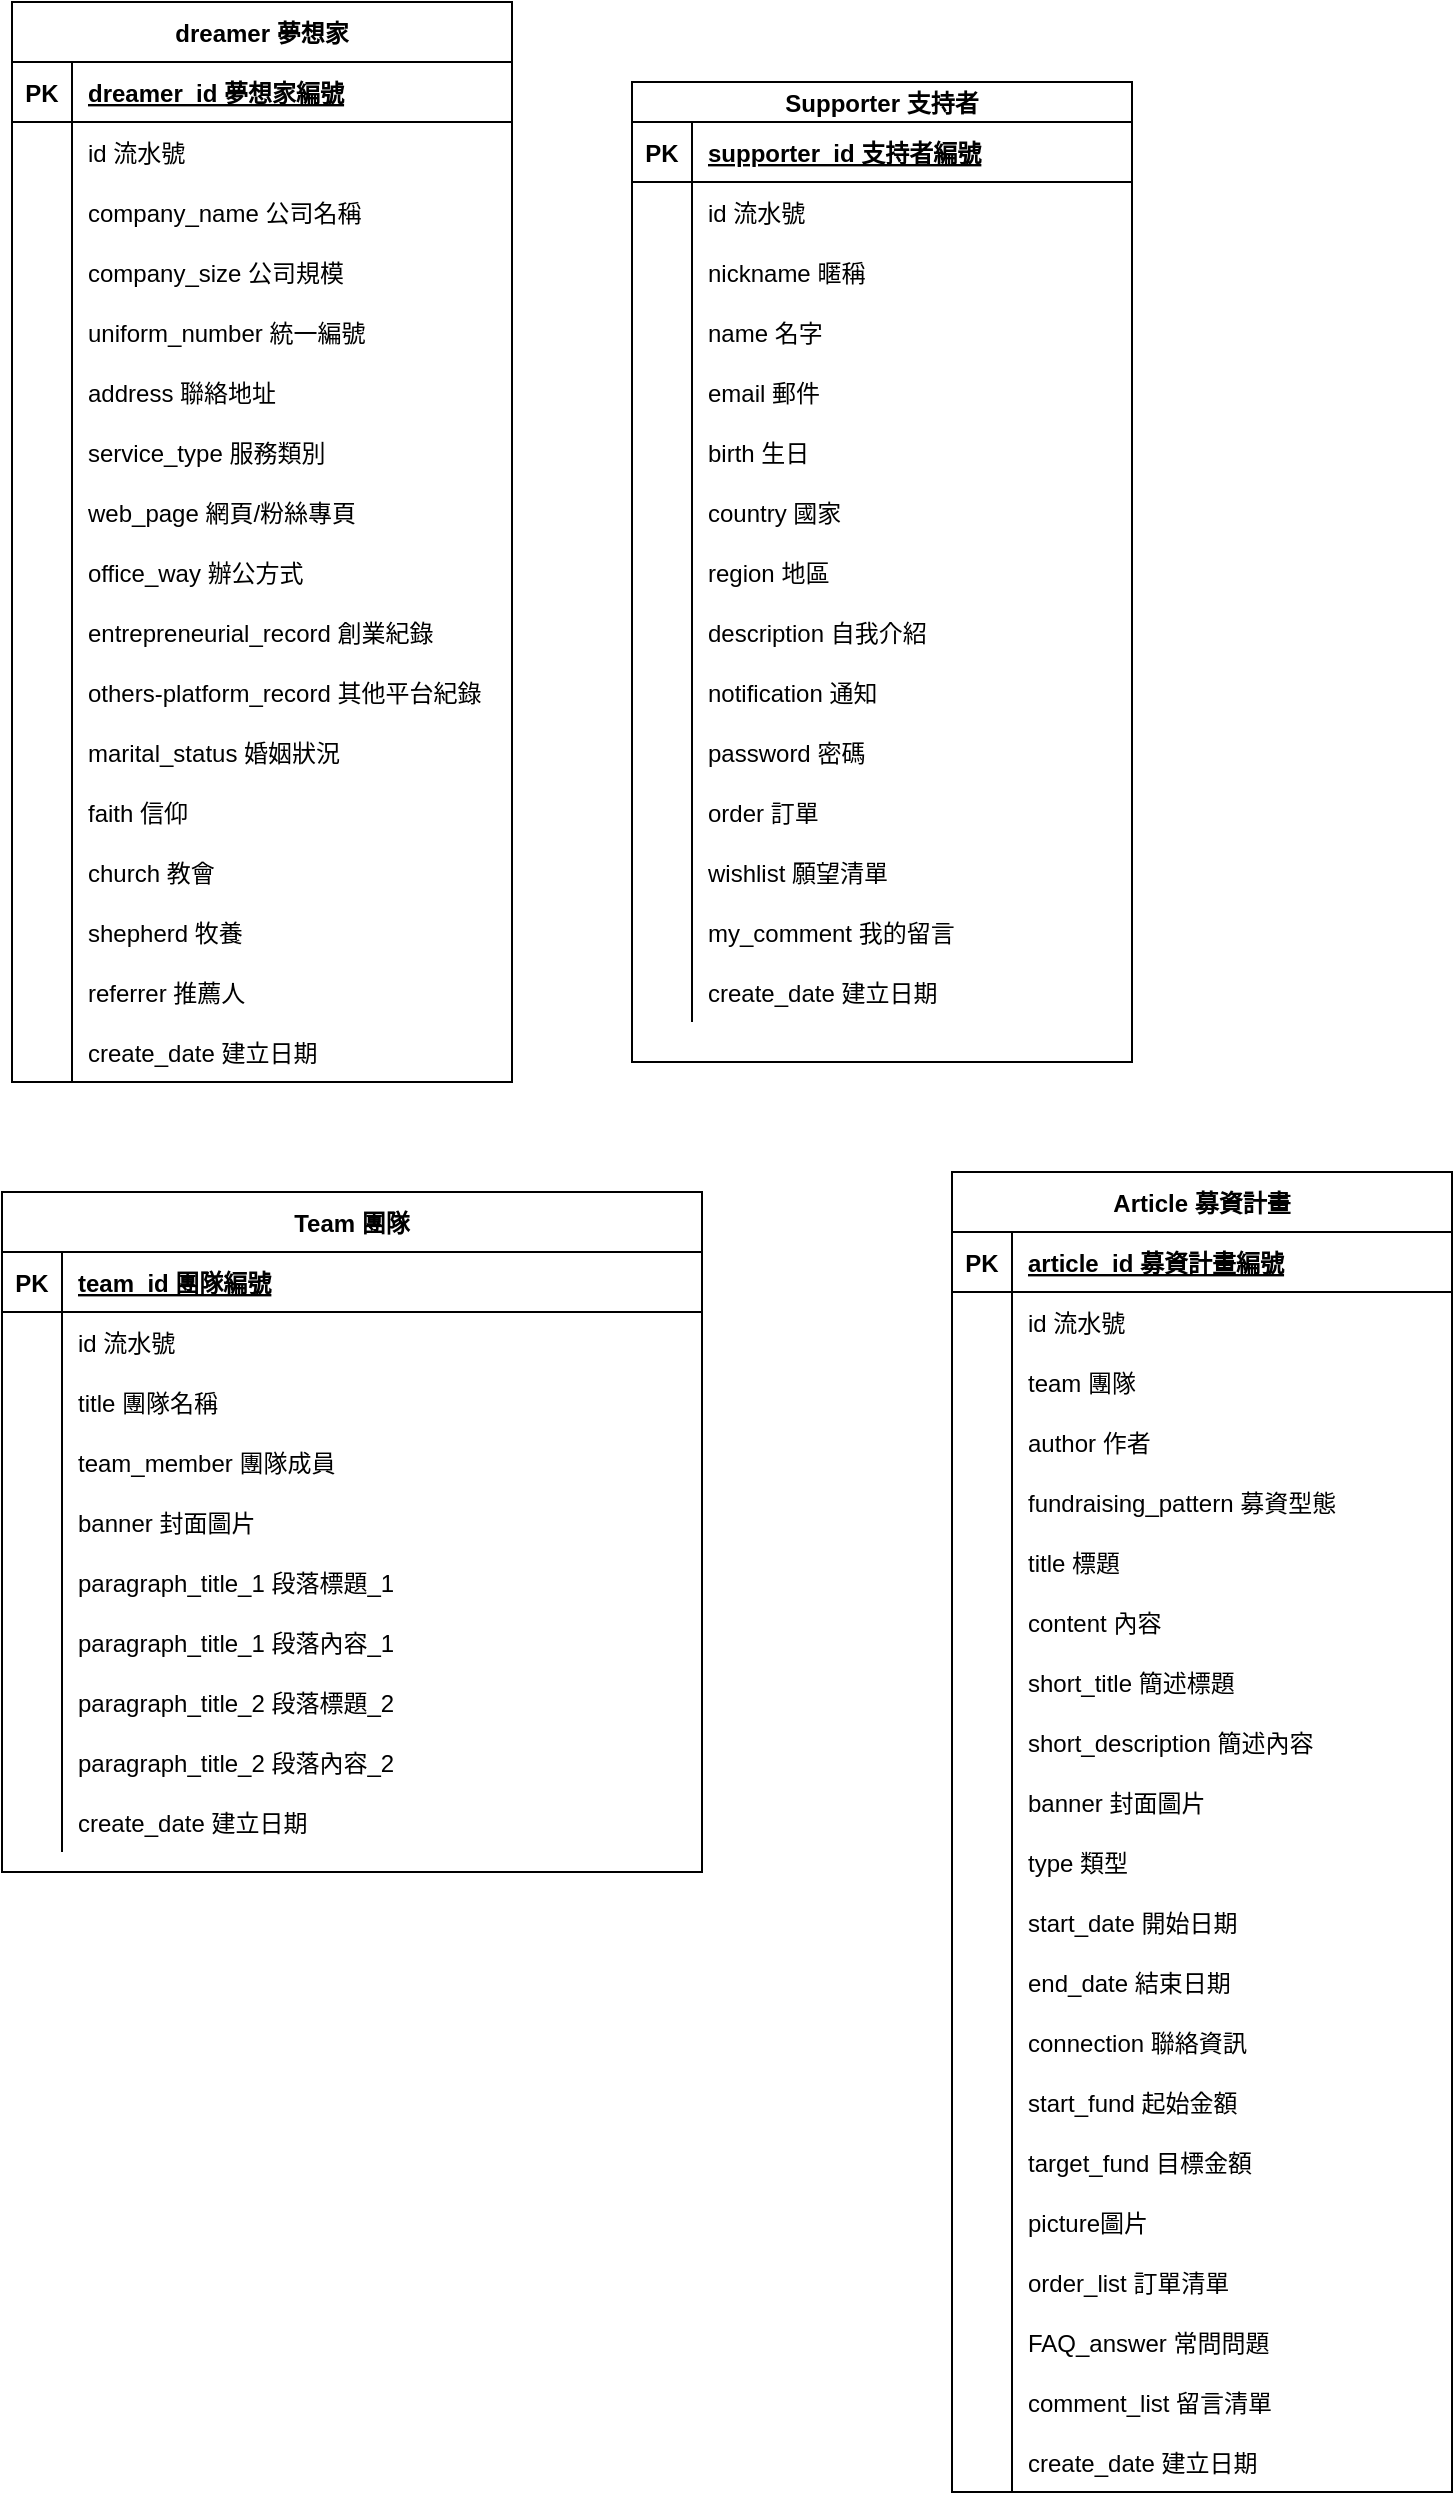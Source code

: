 <mxfile version="14.2.4" type="github">
  <diagram id="R2lEEEUBdFMjLlhIrx00" name="Page-1">
    <mxGraphModel dx="1662" dy="762" grid="1" gridSize="10" guides="1" tooltips="1" connect="1" arrows="1" fold="1" page="1" pageScale="1" pageWidth="850" pageHeight="1100" math="0" shadow="0" extFonts="Permanent Marker^https://fonts.googleapis.com/css?family=Permanent+Marker">
      <root>
        <mxCell id="0" />
        <mxCell id="1" parent="0" />
        <mxCell id="C-vyLk0tnHw3VtMMgP7b-2" value="Supporter 支持者" style="shape=table;startSize=20;container=1;collapsible=1;childLayout=tableLayout;fixedRows=1;rowLines=0;fontStyle=1;align=center;resizeLast=1;" parent="1" vertex="1">
          <mxGeometry x="390" y="95" width="250" height="490" as="geometry" />
        </mxCell>
        <mxCell id="C-vyLk0tnHw3VtMMgP7b-3" value="" style="shape=partialRectangle;collapsible=0;dropTarget=0;pointerEvents=0;fillColor=none;points=[[0,0.5],[1,0.5]];portConstraint=eastwest;top=0;left=0;right=0;bottom=1;" parent="C-vyLk0tnHw3VtMMgP7b-2" vertex="1">
          <mxGeometry y="20" width="250" height="30" as="geometry" />
        </mxCell>
        <mxCell id="C-vyLk0tnHw3VtMMgP7b-4" value="PK" style="shape=partialRectangle;overflow=hidden;connectable=0;fillColor=none;top=0;left=0;bottom=0;right=0;fontStyle=1;" parent="C-vyLk0tnHw3VtMMgP7b-3" vertex="1">
          <mxGeometry width="30" height="30" as="geometry" />
        </mxCell>
        <mxCell id="C-vyLk0tnHw3VtMMgP7b-5" value="supporter_id 支持者編號" style="shape=partialRectangle;overflow=hidden;connectable=0;fillColor=none;top=0;left=0;bottom=0;right=0;align=left;spacingLeft=6;fontStyle=5;" parent="C-vyLk0tnHw3VtMMgP7b-3" vertex="1">
          <mxGeometry x="30" width="220" height="30" as="geometry" />
        </mxCell>
        <mxCell id="C-vyLk0tnHw3VtMMgP7b-6" value="" style="shape=partialRectangle;collapsible=0;dropTarget=0;pointerEvents=0;fillColor=none;points=[[0,0.5],[1,0.5]];portConstraint=eastwest;top=0;left=0;right=0;bottom=0;" parent="C-vyLk0tnHw3VtMMgP7b-2" vertex="1">
          <mxGeometry y="50" width="250" height="30" as="geometry" />
        </mxCell>
        <mxCell id="C-vyLk0tnHw3VtMMgP7b-7" value="" style="shape=partialRectangle;overflow=hidden;connectable=0;fillColor=none;top=0;left=0;bottom=0;right=0;" parent="C-vyLk0tnHw3VtMMgP7b-6" vertex="1">
          <mxGeometry width="30" height="30" as="geometry" />
        </mxCell>
        <mxCell id="C-vyLk0tnHw3VtMMgP7b-8" value="id 流水號" style="shape=partialRectangle;overflow=hidden;connectable=0;fillColor=none;top=0;left=0;bottom=0;right=0;align=left;spacingLeft=6;" parent="C-vyLk0tnHw3VtMMgP7b-6" vertex="1">
          <mxGeometry x="30" width="220" height="30" as="geometry" />
        </mxCell>
        <mxCell id="eKAIVTXyz7LRQkXvfAm--92" value="" style="shape=partialRectangle;collapsible=0;dropTarget=0;pointerEvents=0;fillColor=none;points=[[0,0.5],[1,0.5]];portConstraint=eastwest;top=0;left=0;right=0;bottom=0;" vertex="1" parent="C-vyLk0tnHw3VtMMgP7b-2">
          <mxGeometry y="80" width="250" height="30" as="geometry" />
        </mxCell>
        <mxCell id="eKAIVTXyz7LRQkXvfAm--93" value="" style="shape=partialRectangle;overflow=hidden;connectable=0;fillColor=none;top=0;left=0;bottom=0;right=0;" vertex="1" parent="eKAIVTXyz7LRQkXvfAm--92">
          <mxGeometry width="30" height="30" as="geometry" />
        </mxCell>
        <mxCell id="eKAIVTXyz7LRQkXvfAm--94" value="nickname 暱稱" style="shape=partialRectangle;overflow=hidden;connectable=0;fillColor=none;top=0;left=0;bottom=0;right=0;align=left;spacingLeft=6;" vertex="1" parent="eKAIVTXyz7LRQkXvfAm--92">
          <mxGeometry x="30" width="220" height="30" as="geometry" />
        </mxCell>
        <mxCell id="eKAIVTXyz7LRQkXvfAm--95" value="" style="shape=partialRectangle;collapsible=0;dropTarget=0;pointerEvents=0;fillColor=none;points=[[0,0.5],[1,0.5]];portConstraint=eastwest;top=0;left=0;right=0;bottom=0;" vertex="1" parent="C-vyLk0tnHw3VtMMgP7b-2">
          <mxGeometry y="110" width="250" height="30" as="geometry" />
        </mxCell>
        <mxCell id="eKAIVTXyz7LRQkXvfAm--96" value="" style="shape=partialRectangle;overflow=hidden;connectable=0;fillColor=none;top=0;left=0;bottom=0;right=0;" vertex="1" parent="eKAIVTXyz7LRQkXvfAm--95">
          <mxGeometry width="30" height="30" as="geometry" />
        </mxCell>
        <mxCell id="eKAIVTXyz7LRQkXvfAm--97" value="name 名字" style="shape=partialRectangle;overflow=hidden;connectable=0;fillColor=none;top=0;left=0;bottom=0;right=0;align=left;spacingLeft=6;" vertex="1" parent="eKAIVTXyz7LRQkXvfAm--95">
          <mxGeometry x="30" width="220" height="30" as="geometry" />
        </mxCell>
        <mxCell id="eKAIVTXyz7LRQkXvfAm--98" value="" style="shape=partialRectangle;collapsible=0;dropTarget=0;pointerEvents=0;fillColor=none;points=[[0,0.5],[1,0.5]];portConstraint=eastwest;top=0;left=0;right=0;bottom=0;" vertex="1" parent="C-vyLk0tnHw3VtMMgP7b-2">
          <mxGeometry y="140" width="250" height="30" as="geometry" />
        </mxCell>
        <mxCell id="eKAIVTXyz7LRQkXvfAm--99" value="" style="shape=partialRectangle;overflow=hidden;connectable=0;fillColor=none;top=0;left=0;bottom=0;right=0;" vertex="1" parent="eKAIVTXyz7LRQkXvfAm--98">
          <mxGeometry width="30" height="30" as="geometry" />
        </mxCell>
        <mxCell id="eKAIVTXyz7LRQkXvfAm--100" value="email 郵件" style="shape=partialRectangle;overflow=hidden;connectable=0;fillColor=none;top=0;left=0;bottom=0;right=0;align=left;spacingLeft=6;" vertex="1" parent="eKAIVTXyz7LRQkXvfAm--98">
          <mxGeometry x="30" width="220" height="30" as="geometry" />
        </mxCell>
        <mxCell id="eKAIVTXyz7LRQkXvfAm--101" value="" style="shape=partialRectangle;collapsible=0;dropTarget=0;pointerEvents=0;fillColor=none;points=[[0,0.5],[1,0.5]];portConstraint=eastwest;top=0;left=0;right=0;bottom=0;" vertex="1" parent="C-vyLk0tnHw3VtMMgP7b-2">
          <mxGeometry y="170" width="250" height="30" as="geometry" />
        </mxCell>
        <mxCell id="eKAIVTXyz7LRQkXvfAm--102" value="" style="shape=partialRectangle;overflow=hidden;connectable=0;fillColor=none;top=0;left=0;bottom=0;right=0;" vertex="1" parent="eKAIVTXyz7LRQkXvfAm--101">
          <mxGeometry width="30" height="30" as="geometry" />
        </mxCell>
        <mxCell id="eKAIVTXyz7LRQkXvfAm--103" value="birth 生日" style="shape=partialRectangle;overflow=hidden;connectable=0;fillColor=none;top=0;left=0;bottom=0;right=0;align=left;spacingLeft=6;" vertex="1" parent="eKAIVTXyz7LRQkXvfAm--101">
          <mxGeometry x="30" width="220" height="30" as="geometry" />
        </mxCell>
        <mxCell id="eKAIVTXyz7LRQkXvfAm--104" value="" style="shape=partialRectangle;collapsible=0;dropTarget=0;pointerEvents=0;fillColor=none;points=[[0,0.5],[1,0.5]];portConstraint=eastwest;top=0;left=0;right=0;bottom=0;" vertex="1" parent="C-vyLk0tnHw3VtMMgP7b-2">
          <mxGeometry y="200" width="250" height="30" as="geometry" />
        </mxCell>
        <mxCell id="eKAIVTXyz7LRQkXvfAm--105" value="" style="shape=partialRectangle;overflow=hidden;connectable=0;fillColor=none;top=0;left=0;bottom=0;right=0;" vertex="1" parent="eKAIVTXyz7LRQkXvfAm--104">
          <mxGeometry width="30" height="30" as="geometry" />
        </mxCell>
        <mxCell id="eKAIVTXyz7LRQkXvfAm--106" value="country 國家" style="shape=partialRectangle;overflow=hidden;connectable=0;fillColor=none;top=0;left=0;bottom=0;right=0;align=left;spacingLeft=6;" vertex="1" parent="eKAIVTXyz7LRQkXvfAm--104">
          <mxGeometry x="30" width="220" height="30" as="geometry" />
        </mxCell>
        <mxCell id="eKAIVTXyz7LRQkXvfAm--107" value="" style="shape=partialRectangle;collapsible=0;dropTarget=0;pointerEvents=0;fillColor=none;points=[[0,0.5],[1,0.5]];portConstraint=eastwest;top=0;left=0;right=0;bottom=0;" vertex="1" parent="C-vyLk0tnHw3VtMMgP7b-2">
          <mxGeometry y="230" width="250" height="30" as="geometry" />
        </mxCell>
        <mxCell id="eKAIVTXyz7LRQkXvfAm--108" value="" style="shape=partialRectangle;overflow=hidden;connectable=0;fillColor=none;top=0;left=0;bottom=0;right=0;" vertex="1" parent="eKAIVTXyz7LRQkXvfAm--107">
          <mxGeometry width="30" height="30" as="geometry" />
        </mxCell>
        <mxCell id="eKAIVTXyz7LRQkXvfAm--109" value="region 地區" style="shape=partialRectangle;overflow=hidden;connectable=0;fillColor=none;top=0;left=0;bottom=0;right=0;align=left;spacingLeft=6;" vertex="1" parent="eKAIVTXyz7LRQkXvfAm--107">
          <mxGeometry x="30" width="220" height="30" as="geometry" />
        </mxCell>
        <mxCell id="eKAIVTXyz7LRQkXvfAm--110" value="" style="shape=partialRectangle;collapsible=0;dropTarget=0;pointerEvents=0;fillColor=none;points=[[0,0.5],[1,0.5]];portConstraint=eastwest;top=0;left=0;right=0;bottom=0;" vertex="1" parent="C-vyLk0tnHw3VtMMgP7b-2">
          <mxGeometry y="260" width="250" height="30" as="geometry" />
        </mxCell>
        <mxCell id="eKAIVTXyz7LRQkXvfAm--111" value="" style="shape=partialRectangle;overflow=hidden;connectable=0;fillColor=none;top=0;left=0;bottom=0;right=0;" vertex="1" parent="eKAIVTXyz7LRQkXvfAm--110">
          <mxGeometry width="30" height="30" as="geometry" />
        </mxCell>
        <mxCell id="eKAIVTXyz7LRQkXvfAm--112" value="description 自我介紹" style="shape=partialRectangle;overflow=hidden;connectable=0;fillColor=none;top=0;left=0;bottom=0;right=0;align=left;spacingLeft=6;" vertex="1" parent="eKAIVTXyz7LRQkXvfAm--110">
          <mxGeometry x="30" width="220" height="30" as="geometry" />
        </mxCell>
        <mxCell id="C-vyLk0tnHw3VtMMgP7b-9" value="" style="shape=partialRectangle;collapsible=0;dropTarget=0;pointerEvents=0;fillColor=none;points=[[0,0.5],[1,0.5]];portConstraint=eastwest;top=0;left=0;right=0;bottom=0;" parent="C-vyLk0tnHw3VtMMgP7b-2" vertex="1">
          <mxGeometry y="290" width="250" height="30" as="geometry" />
        </mxCell>
        <mxCell id="C-vyLk0tnHw3VtMMgP7b-10" value="" style="shape=partialRectangle;overflow=hidden;connectable=0;fillColor=none;top=0;left=0;bottom=0;right=0;" parent="C-vyLk0tnHw3VtMMgP7b-9" vertex="1">
          <mxGeometry width="30" height="30" as="geometry" />
        </mxCell>
        <mxCell id="C-vyLk0tnHw3VtMMgP7b-11" value="notification 通知" style="shape=partialRectangle;overflow=hidden;connectable=0;fillColor=none;top=0;left=0;bottom=0;right=0;align=left;spacingLeft=6;" parent="C-vyLk0tnHw3VtMMgP7b-9" vertex="1">
          <mxGeometry x="30" width="220" height="30" as="geometry" />
        </mxCell>
        <mxCell id="eKAIVTXyz7LRQkXvfAm--113" value="" style="shape=partialRectangle;collapsible=0;dropTarget=0;pointerEvents=0;fillColor=none;points=[[0,0.5],[1,0.5]];portConstraint=eastwest;top=0;left=0;right=0;bottom=0;" vertex="1" parent="C-vyLk0tnHw3VtMMgP7b-2">
          <mxGeometry y="320" width="250" height="30" as="geometry" />
        </mxCell>
        <mxCell id="eKAIVTXyz7LRQkXvfAm--114" value="" style="shape=partialRectangle;overflow=hidden;connectable=0;fillColor=none;top=0;left=0;bottom=0;right=0;" vertex="1" parent="eKAIVTXyz7LRQkXvfAm--113">
          <mxGeometry width="30" height="30" as="geometry" />
        </mxCell>
        <mxCell id="eKAIVTXyz7LRQkXvfAm--115" value="password 密碼" style="shape=partialRectangle;overflow=hidden;connectable=0;fillColor=none;top=0;left=0;bottom=0;right=0;align=left;spacingLeft=6;" vertex="1" parent="eKAIVTXyz7LRQkXvfAm--113">
          <mxGeometry x="30" width="220" height="30" as="geometry" />
        </mxCell>
        <mxCell id="eKAIVTXyz7LRQkXvfAm--174" value="" style="shape=partialRectangle;collapsible=0;dropTarget=0;pointerEvents=0;fillColor=none;points=[[0,0.5],[1,0.5]];portConstraint=eastwest;top=0;left=0;right=0;bottom=0;" vertex="1" parent="C-vyLk0tnHw3VtMMgP7b-2">
          <mxGeometry y="350" width="250" height="30" as="geometry" />
        </mxCell>
        <mxCell id="eKAIVTXyz7LRQkXvfAm--175" value="" style="shape=partialRectangle;overflow=hidden;connectable=0;fillColor=none;top=0;left=0;bottom=0;right=0;" vertex="1" parent="eKAIVTXyz7LRQkXvfAm--174">
          <mxGeometry width="30" height="30" as="geometry" />
        </mxCell>
        <mxCell id="eKAIVTXyz7LRQkXvfAm--176" value="order 訂單" style="shape=partialRectangle;overflow=hidden;connectable=0;fillColor=none;top=0;left=0;bottom=0;right=0;align=left;spacingLeft=6;" vertex="1" parent="eKAIVTXyz7LRQkXvfAm--174">
          <mxGeometry x="30" width="220" height="30" as="geometry" />
        </mxCell>
        <mxCell id="eKAIVTXyz7LRQkXvfAm--177" value="" style="shape=partialRectangle;collapsible=0;dropTarget=0;pointerEvents=0;fillColor=none;points=[[0,0.5],[1,0.5]];portConstraint=eastwest;top=0;left=0;right=0;bottom=0;" vertex="1" parent="C-vyLk0tnHw3VtMMgP7b-2">
          <mxGeometry y="380" width="250" height="30" as="geometry" />
        </mxCell>
        <mxCell id="eKAIVTXyz7LRQkXvfAm--178" value="" style="shape=partialRectangle;overflow=hidden;connectable=0;fillColor=none;top=0;left=0;bottom=0;right=0;" vertex="1" parent="eKAIVTXyz7LRQkXvfAm--177">
          <mxGeometry width="30" height="30" as="geometry" />
        </mxCell>
        <mxCell id="eKAIVTXyz7LRQkXvfAm--179" value="wishlist 願望清單" style="shape=partialRectangle;overflow=hidden;connectable=0;fillColor=none;top=0;left=0;bottom=0;right=0;align=left;spacingLeft=6;" vertex="1" parent="eKAIVTXyz7LRQkXvfAm--177">
          <mxGeometry x="30" width="220" height="30" as="geometry" />
        </mxCell>
        <mxCell id="eKAIVTXyz7LRQkXvfAm--195" value="" style="shape=partialRectangle;collapsible=0;dropTarget=0;pointerEvents=0;fillColor=none;points=[[0,0.5],[1,0.5]];portConstraint=eastwest;top=0;left=0;right=0;bottom=0;" vertex="1" parent="C-vyLk0tnHw3VtMMgP7b-2">
          <mxGeometry y="410" width="250" height="30" as="geometry" />
        </mxCell>
        <mxCell id="eKAIVTXyz7LRQkXvfAm--196" value="" style="shape=partialRectangle;overflow=hidden;connectable=0;fillColor=none;top=0;left=0;bottom=0;right=0;" vertex="1" parent="eKAIVTXyz7LRQkXvfAm--195">
          <mxGeometry width="30" height="30" as="geometry" />
        </mxCell>
        <mxCell id="eKAIVTXyz7LRQkXvfAm--197" value="my_comment 我的留言" style="shape=partialRectangle;overflow=hidden;connectable=0;fillColor=none;top=0;left=0;bottom=0;right=0;align=left;spacingLeft=6;" vertex="1" parent="eKAIVTXyz7LRQkXvfAm--195">
          <mxGeometry x="30" width="220" height="30" as="geometry" />
        </mxCell>
        <mxCell id="eKAIVTXyz7LRQkXvfAm--116" value="" style="shape=partialRectangle;collapsible=0;dropTarget=0;pointerEvents=0;fillColor=none;points=[[0,0.5],[1,0.5]];portConstraint=eastwest;top=0;left=0;right=0;bottom=0;" vertex="1" parent="C-vyLk0tnHw3VtMMgP7b-2">
          <mxGeometry y="440" width="250" height="30" as="geometry" />
        </mxCell>
        <mxCell id="eKAIVTXyz7LRQkXvfAm--117" value="" style="shape=partialRectangle;overflow=hidden;connectable=0;fillColor=none;top=0;left=0;bottom=0;right=0;" vertex="1" parent="eKAIVTXyz7LRQkXvfAm--116">
          <mxGeometry width="30" height="30" as="geometry" />
        </mxCell>
        <mxCell id="eKAIVTXyz7LRQkXvfAm--118" value="create_date 建立日期" style="shape=partialRectangle;overflow=hidden;connectable=0;fillColor=none;top=0;left=0;bottom=0;right=0;align=left;spacingLeft=6;" vertex="1" parent="eKAIVTXyz7LRQkXvfAm--116">
          <mxGeometry x="30" width="220" height="30" as="geometry" />
        </mxCell>
        <mxCell id="C-vyLk0tnHw3VtMMgP7b-13" value="Article 募資計畫" style="shape=table;startSize=30;container=1;collapsible=1;childLayout=tableLayout;fixedRows=1;rowLines=0;fontStyle=1;align=center;resizeLast=1;" parent="1" vertex="1">
          <mxGeometry x="550" y="640" width="250" height="660" as="geometry" />
        </mxCell>
        <mxCell id="C-vyLk0tnHw3VtMMgP7b-14" value="" style="shape=partialRectangle;collapsible=0;dropTarget=0;pointerEvents=0;fillColor=none;points=[[0,0.5],[1,0.5]];portConstraint=eastwest;top=0;left=0;right=0;bottom=1;" parent="C-vyLk0tnHw3VtMMgP7b-13" vertex="1">
          <mxGeometry y="30" width="250" height="30" as="geometry" />
        </mxCell>
        <mxCell id="C-vyLk0tnHw3VtMMgP7b-15" value="PK" style="shape=partialRectangle;overflow=hidden;connectable=0;fillColor=none;top=0;left=0;bottom=0;right=0;fontStyle=1;" parent="C-vyLk0tnHw3VtMMgP7b-14" vertex="1">
          <mxGeometry width="30" height="30" as="geometry" />
        </mxCell>
        <mxCell id="C-vyLk0tnHw3VtMMgP7b-16" value="article_id 募資計畫編號" style="shape=partialRectangle;overflow=hidden;connectable=0;fillColor=none;top=0;left=0;bottom=0;right=0;align=left;spacingLeft=6;fontStyle=5;" parent="C-vyLk0tnHw3VtMMgP7b-14" vertex="1">
          <mxGeometry x="30" width="220" height="30" as="geometry" />
        </mxCell>
        <mxCell id="C-vyLk0tnHw3VtMMgP7b-17" value="" style="shape=partialRectangle;collapsible=0;dropTarget=0;pointerEvents=0;fillColor=none;points=[[0,0.5],[1,0.5]];portConstraint=eastwest;top=0;left=0;right=0;bottom=0;" parent="C-vyLk0tnHw3VtMMgP7b-13" vertex="1">
          <mxGeometry y="60" width="250" height="30" as="geometry" />
        </mxCell>
        <mxCell id="C-vyLk0tnHw3VtMMgP7b-18" value="" style="shape=partialRectangle;overflow=hidden;connectable=0;fillColor=none;top=0;left=0;bottom=0;right=0;" parent="C-vyLk0tnHw3VtMMgP7b-17" vertex="1">
          <mxGeometry width="30" height="30" as="geometry" />
        </mxCell>
        <mxCell id="C-vyLk0tnHw3VtMMgP7b-19" value="id 流水號" style="shape=partialRectangle;overflow=hidden;connectable=0;fillColor=none;top=0;left=0;bottom=0;right=0;align=left;spacingLeft=6;" parent="C-vyLk0tnHw3VtMMgP7b-17" vertex="1">
          <mxGeometry x="30" width="220" height="30" as="geometry" />
        </mxCell>
        <mxCell id="eKAIVTXyz7LRQkXvfAm--85" value="" style="shape=partialRectangle;collapsible=0;dropTarget=0;pointerEvents=0;fillColor=none;points=[[0,0.5],[1,0.5]];portConstraint=eastwest;top=0;left=0;right=0;bottom=0;" vertex="1" parent="C-vyLk0tnHw3VtMMgP7b-13">
          <mxGeometry y="90" width="250" height="30" as="geometry" />
        </mxCell>
        <mxCell id="eKAIVTXyz7LRQkXvfAm--86" value="" style="shape=partialRectangle;overflow=hidden;connectable=0;fillColor=none;top=0;left=0;bottom=0;right=0;" vertex="1" parent="eKAIVTXyz7LRQkXvfAm--85">
          <mxGeometry width="30" height="30" as="geometry" />
        </mxCell>
        <mxCell id="eKAIVTXyz7LRQkXvfAm--87" value="team 團隊" style="shape=partialRectangle;overflow=hidden;connectable=0;fillColor=none;top=0;left=0;bottom=0;right=0;align=left;spacingLeft=6;" vertex="1" parent="eKAIVTXyz7LRQkXvfAm--85">
          <mxGeometry x="30" width="220" height="30" as="geometry" />
        </mxCell>
        <mxCell id="eKAIVTXyz7LRQkXvfAm--82" value="" style="shape=partialRectangle;collapsible=0;dropTarget=0;pointerEvents=0;fillColor=none;points=[[0,0.5],[1,0.5]];portConstraint=eastwest;top=0;left=0;right=0;bottom=0;" vertex="1" parent="C-vyLk0tnHw3VtMMgP7b-13">
          <mxGeometry y="120" width="250" height="30" as="geometry" />
        </mxCell>
        <mxCell id="eKAIVTXyz7LRQkXvfAm--83" value="" style="shape=partialRectangle;overflow=hidden;connectable=0;fillColor=none;top=0;left=0;bottom=0;right=0;" vertex="1" parent="eKAIVTXyz7LRQkXvfAm--82">
          <mxGeometry width="30" height="30" as="geometry" />
        </mxCell>
        <mxCell id="eKAIVTXyz7LRQkXvfAm--84" value="author 作者" style="shape=partialRectangle;overflow=hidden;connectable=0;fillColor=none;top=0;left=0;bottom=0;right=0;align=left;spacingLeft=6;" vertex="1" parent="eKAIVTXyz7LRQkXvfAm--82">
          <mxGeometry x="30" width="220" height="30" as="geometry" />
        </mxCell>
        <mxCell id="eKAIVTXyz7LRQkXvfAm--32" value="" style="shape=partialRectangle;collapsible=0;dropTarget=0;pointerEvents=0;fillColor=none;points=[[0,0.5],[1,0.5]];portConstraint=eastwest;top=0;left=0;right=0;bottom=0;" vertex="1" parent="C-vyLk0tnHw3VtMMgP7b-13">
          <mxGeometry y="150" width="250" height="30" as="geometry" />
        </mxCell>
        <mxCell id="eKAIVTXyz7LRQkXvfAm--33" value="" style="shape=partialRectangle;overflow=hidden;connectable=0;fillColor=none;top=0;left=0;bottom=0;right=0;" vertex="1" parent="eKAIVTXyz7LRQkXvfAm--32">
          <mxGeometry width="30" height="30" as="geometry" />
        </mxCell>
        <mxCell id="eKAIVTXyz7LRQkXvfAm--34" value="fundraising_pattern 募資型態" style="shape=partialRectangle;overflow=hidden;connectable=0;fillColor=none;top=0;left=0;bottom=0;right=0;align=left;spacingLeft=6;" vertex="1" parent="eKAIVTXyz7LRQkXvfAm--32">
          <mxGeometry x="30" width="220" height="30" as="geometry" />
        </mxCell>
        <mxCell id="eKAIVTXyz7LRQkXvfAm--76" value="" style="shape=partialRectangle;collapsible=0;dropTarget=0;pointerEvents=0;fillColor=none;points=[[0,0.5],[1,0.5]];portConstraint=eastwest;top=0;left=0;right=0;bottom=0;" vertex="1" parent="C-vyLk0tnHw3VtMMgP7b-13">
          <mxGeometry y="180" width="250" height="30" as="geometry" />
        </mxCell>
        <mxCell id="eKAIVTXyz7LRQkXvfAm--77" value="" style="shape=partialRectangle;overflow=hidden;connectable=0;fillColor=none;top=0;left=0;bottom=0;right=0;" vertex="1" parent="eKAIVTXyz7LRQkXvfAm--76">
          <mxGeometry width="30" height="30" as="geometry" />
        </mxCell>
        <mxCell id="eKAIVTXyz7LRQkXvfAm--78" value="title 標題" style="shape=partialRectangle;overflow=hidden;connectable=0;fillColor=none;top=0;left=0;bottom=0;right=0;align=left;spacingLeft=6;" vertex="1" parent="eKAIVTXyz7LRQkXvfAm--76">
          <mxGeometry x="30" width="220" height="30" as="geometry" />
        </mxCell>
        <mxCell id="eKAIVTXyz7LRQkXvfAm--79" value="" style="shape=partialRectangle;collapsible=0;dropTarget=0;pointerEvents=0;fillColor=none;points=[[0,0.5],[1,0.5]];portConstraint=eastwest;top=0;left=0;right=0;bottom=0;" vertex="1" parent="C-vyLk0tnHw3VtMMgP7b-13">
          <mxGeometry y="210" width="250" height="30" as="geometry" />
        </mxCell>
        <mxCell id="eKAIVTXyz7LRQkXvfAm--80" value="" style="shape=partialRectangle;overflow=hidden;connectable=0;fillColor=none;top=0;left=0;bottom=0;right=0;" vertex="1" parent="eKAIVTXyz7LRQkXvfAm--79">
          <mxGeometry width="30" height="30" as="geometry" />
        </mxCell>
        <mxCell id="eKAIVTXyz7LRQkXvfAm--81" value="content 內容" style="shape=partialRectangle;overflow=hidden;connectable=0;fillColor=none;top=0;left=0;bottom=0;right=0;align=left;spacingLeft=6;" vertex="1" parent="eKAIVTXyz7LRQkXvfAm--79">
          <mxGeometry x="30" width="220" height="30" as="geometry" />
        </mxCell>
        <mxCell id="C-vyLk0tnHw3VtMMgP7b-20" value="" style="shape=partialRectangle;collapsible=0;dropTarget=0;pointerEvents=0;fillColor=none;points=[[0,0.5],[1,0.5]];portConstraint=eastwest;top=0;left=0;right=0;bottom=0;" parent="C-vyLk0tnHw3VtMMgP7b-13" vertex="1">
          <mxGeometry y="240" width="250" height="30" as="geometry" />
        </mxCell>
        <mxCell id="C-vyLk0tnHw3VtMMgP7b-21" value="" style="shape=partialRectangle;overflow=hidden;connectable=0;fillColor=none;top=0;left=0;bottom=0;right=0;" parent="C-vyLk0tnHw3VtMMgP7b-20" vertex="1">
          <mxGeometry width="30" height="30" as="geometry" />
        </mxCell>
        <mxCell id="C-vyLk0tnHw3VtMMgP7b-22" value="short_title 簡述標題" style="shape=partialRectangle;overflow=hidden;connectable=0;fillColor=none;top=0;left=0;bottom=0;right=0;align=left;spacingLeft=6;" parent="C-vyLk0tnHw3VtMMgP7b-20" vertex="1">
          <mxGeometry x="30" width="220" height="30" as="geometry" />
        </mxCell>
        <mxCell id="eKAIVTXyz7LRQkXvfAm--26" value="" style="shape=partialRectangle;collapsible=0;dropTarget=0;pointerEvents=0;fillColor=none;points=[[0,0.5],[1,0.5]];portConstraint=eastwest;top=0;left=0;right=0;bottom=0;" vertex="1" parent="C-vyLk0tnHw3VtMMgP7b-13">
          <mxGeometry y="270" width="250" height="30" as="geometry" />
        </mxCell>
        <mxCell id="eKAIVTXyz7LRQkXvfAm--27" value="" style="shape=partialRectangle;overflow=hidden;connectable=0;fillColor=none;top=0;left=0;bottom=0;right=0;" vertex="1" parent="eKAIVTXyz7LRQkXvfAm--26">
          <mxGeometry width="30" height="30" as="geometry" />
        </mxCell>
        <mxCell id="eKAIVTXyz7LRQkXvfAm--28" value="short_description 簡述內容" style="shape=partialRectangle;overflow=hidden;connectable=0;fillColor=none;top=0;left=0;bottom=0;right=0;align=left;spacingLeft=6;" vertex="1" parent="eKAIVTXyz7LRQkXvfAm--26">
          <mxGeometry x="30" width="220" height="30" as="geometry" />
        </mxCell>
        <mxCell id="eKAIVTXyz7LRQkXvfAm--73" value="" style="shape=partialRectangle;collapsible=0;dropTarget=0;pointerEvents=0;fillColor=none;points=[[0,0.5],[1,0.5]];portConstraint=eastwest;top=0;left=0;right=0;bottom=0;" vertex="1" parent="C-vyLk0tnHw3VtMMgP7b-13">
          <mxGeometry y="300" width="250" height="30" as="geometry" />
        </mxCell>
        <mxCell id="eKAIVTXyz7LRQkXvfAm--74" value="" style="shape=partialRectangle;overflow=hidden;connectable=0;fillColor=none;top=0;left=0;bottom=0;right=0;" vertex="1" parent="eKAIVTXyz7LRQkXvfAm--73">
          <mxGeometry width="30" height="30" as="geometry" />
        </mxCell>
        <mxCell id="eKAIVTXyz7LRQkXvfAm--75" value="banner 封面圖片" style="shape=partialRectangle;overflow=hidden;connectable=0;fillColor=none;top=0;left=0;bottom=0;right=0;align=left;spacingLeft=6;" vertex="1" parent="eKAIVTXyz7LRQkXvfAm--73">
          <mxGeometry x="30" width="220" height="30" as="geometry" />
        </mxCell>
        <mxCell id="eKAIVTXyz7LRQkXvfAm--23" value="" style="shape=partialRectangle;collapsible=0;dropTarget=0;pointerEvents=0;fillColor=none;points=[[0,0.5],[1,0.5]];portConstraint=eastwest;top=0;left=0;right=0;bottom=0;" vertex="1" parent="C-vyLk0tnHw3VtMMgP7b-13">
          <mxGeometry y="330" width="250" height="30" as="geometry" />
        </mxCell>
        <mxCell id="eKAIVTXyz7LRQkXvfAm--24" value="" style="shape=partialRectangle;overflow=hidden;connectable=0;fillColor=none;top=0;left=0;bottom=0;right=0;" vertex="1" parent="eKAIVTXyz7LRQkXvfAm--23">
          <mxGeometry width="30" height="30" as="geometry" />
        </mxCell>
        <mxCell id="eKAIVTXyz7LRQkXvfAm--25" value="type 類型" style="shape=partialRectangle;overflow=hidden;connectable=0;fillColor=none;top=0;left=0;bottom=0;right=0;align=left;spacingLeft=6;" vertex="1" parent="eKAIVTXyz7LRQkXvfAm--23">
          <mxGeometry x="30" width="220" height="30" as="geometry" />
        </mxCell>
        <mxCell id="eKAIVTXyz7LRQkXvfAm--29" value="" style="shape=partialRectangle;collapsible=0;dropTarget=0;pointerEvents=0;fillColor=none;points=[[0,0.5],[1,0.5]];portConstraint=eastwest;top=0;left=0;right=0;bottom=0;" vertex="1" parent="C-vyLk0tnHw3VtMMgP7b-13">
          <mxGeometry y="360" width="250" height="30" as="geometry" />
        </mxCell>
        <mxCell id="eKAIVTXyz7LRQkXvfAm--30" value="" style="shape=partialRectangle;overflow=hidden;connectable=0;fillColor=none;top=0;left=0;bottom=0;right=0;" vertex="1" parent="eKAIVTXyz7LRQkXvfAm--29">
          <mxGeometry width="30" height="30" as="geometry" />
        </mxCell>
        <mxCell id="eKAIVTXyz7LRQkXvfAm--31" value="start_date 開始日期" style="shape=partialRectangle;overflow=hidden;connectable=0;fillColor=none;top=0;left=0;bottom=0;right=0;align=left;spacingLeft=6;" vertex="1" parent="eKAIVTXyz7LRQkXvfAm--29">
          <mxGeometry x="30" width="220" height="30" as="geometry" />
        </mxCell>
        <mxCell id="eKAIVTXyz7LRQkXvfAm--35" value="" style="shape=partialRectangle;collapsible=0;dropTarget=0;pointerEvents=0;fillColor=none;points=[[0,0.5],[1,0.5]];portConstraint=eastwest;top=0;left=0;right=0;bottom=0;" vertex="1" parent="C-vyLk0tnHw3VtMMgP7b-13">
          <mxGeometry y="390" width="250" height="30" as="geometry" />
        </mxCell>
        <mxCell id="eKAIVTXyz7LRQkXvfAm--36" value="" style="shape=partialRectangle;overflow=hidden;connectable=0;fillColor=none;top=0;left=0;bottom=0;right=0;" vertex="1" parent="eKAIVTXyz7LRQkXvfAm--35">
          <mxGeometry width="30" height="30" as="geometry" />
        </mxCell>
        <mxCell id="eKAIVTXyz7LRQkXvfAm--37" value="end_date 結束日期" style="shape=partialRectangle;overflow=hidden;connectable=0;fillColor=none;top=0;left=0;bottom=0;right=0;align=left;spacingLeft=6;" vertex="1" parent="eKAIVTXyz7LRQkXvfAm--35">
          <mxGeometry x="30" width="220" height="30" as="geometry" />
        </mxCell>
        <mxCell id="eKAIVTXyz7LRQkXvfAm--38" value="" style="shape=partialRectangle;collapsible=0;dropTarget=0;pointerEvents=0;fillColor=none;points=[[0,0.5],[1,0.5]];portConstraint=eastwest;top=0;left=0;right=0;bottom=0;" vertex="1" parent="C-vyLk0tnHw3VtMMgP7b-13">
          <mxGeometry y="420" width="250" height="30" as="geometry" />
        </mxCell>
        <mxCell id="eKAIVTXyz7LRQkXvfAm--39" value="" style="shape=partialRectangle;overflow=hidden;connectable=0;fillColor=none;top=0;left=0;bottom=0;right=0;" vertex="1" parent="eKAIVTXyz7LRQkXvfAm--38">
          <mxGeometry width="30" height="30" as="geometry" />
        </mxCell>
        <mxCell id="eKAIVTXyz7LRQkXvfAm--40" value="connection 聯絡資訊" style="shape=partialRectangle;overflow=hidden;connectable=0;fillColor=none;top=0;left=0;bottom=0;right=0;align=left;spacingLeft=6;" vertex="1" parent="eKAIVTXyz7LRQkXvfAm--38">
          <mxGeometry x="30" width="220" height="30" as="geometry" />
        </mxCell>
        <mxCell id="eKAIVTXyz7LRQkXvfAm--44" value="" style="shape=partialRectangle;collapsible=0;dropTarget=0;pointerEvents=0;fillColor=none;points=[[0,0.5],[1,0.5]];portConstraint=eastwest;top=0;left=0;right=0;bottom=0;" vertex="1" parent="C-vyLk0tnHw3VtMMgP7b-13">
          <mxGeometry y="450" width="250" height="30" as="geometry" />
        </mxCell>
        <mxCell id="eKAIVTXyz7LRQkXvfAm--45" value="" style="shape=partialRectangle;overflow=hidden;connectable=0;fillColor=none;top=0;left=0;bottom=0;right=0;" vertex="1" parent="eKAIVTXyz7LRQkXvfAm--44">
          <mxGeometry width="30" height="30" as="geometry" />
        </mxCell>
        <mxCell id="eKAIVTXyz7LRQkXvfAm--46" value="start_fund 起始金額" style="shape=partialRectangle;overflow=hidden;connectable=0;fillColor=none;top=0;left=0;bottom=0;right=0;align=left;spacingLeft=6;" vertex="1" parent="eKAIVTXyz7LRQkXvfAm--44">
          <mxGeometry x="30" width="220" height="30" as="geometry" />
        </mxCell>
        <mxCell id="eKAIVTXyz7LRQkXvfAm--47" value="" style="shape=partialRectangle;collapsible=0;dropTarget=0;pointerEvents=0;fillColor=none;points=[[0,0.5],[1,0.5]];portConstraint=eastwest;top=0;left=0;right=0;bottom=0;" vertex="1" parent="C-vyLk0tnHw3VtMMgP7b-13">
          <mxGeometry y="480" width="250" height="30" as="geometry" />
        </mxCell>
        <mxCell id="eKAIVTXyz7LRQkXvfAm--48" value="" style="shape=partialRectangle;overflow=hidden;connectable=0;fillColor=none;top=0;left=0;bottom=0;right=0;" vertex="1" parent="eKAIVTXyz7LRQkXvfAm--47">
          <mxGeometry width="30" height="30" as="geometry" />
        </mxCell>
        <mxCell id="eKAIVTXyz7LRQkXvfAm--49" value="target_fund 目標金額" style="shape=partialRectangle;overflow=hidden;connectable=0;fillColor=none;top=0;left=0;bottom=0;right=0;align=left;spacingLeft=6;" vertex="1" parent="eKAIVTXyz7LRQkXvfAm--47">
          <mxGeometry x="30" width="220" height="30" as="geometry" />
        </mxCell>
        <mxCell id="eKAIVTXyz7LRQkXvfAm--66" value="" style="shape=partialRectangle;collapsible=0;dropTarget=0;pointerEvents=0;fillColor=none;points=[[0,0.5],[1,0.5]];portConstraint=eastwest;top=0;left=0;right=0;bottom=0;" vertex="1" parent="C-vyLk0tnHw3VtMMgP7b-13">
          <mxGeometry y="510" width="250" height="30" as="geometry" />
        </mxCell>
        <mxCell id="eKAIVTXyz7LRQkXvfAm--67" value="" style="shape=partialRectangle;overflow=hidden;connectable=0;fillColor=none;top=0;left=0;bottom=0;right=0;" vertex="1" parent="eKAIVTXyz7LRQkXvfAm--66">
          <mxGeometry width="30" height="30" as="geometry" />
        </mxCell>
        <mxCell id="eKAIVTXyz7LRQkXvfAm--68" value="picture圖片" style="shape=partialRectangle;overflow=hidden;connectable=0;fillColor=none;top=0;left=0;bottom=0;right=0;align=left;spacingLeft=6;" vertex="1" parent="eKAIVTXyz7LRQkXvfAm--66">
          <mxGeometry x="30" width="220" height="30" as="geometry" />
        </mxCell>
        <mxCell id="eKAIVTXyz7LRQkXvfAm--183" value="" style="shape=partialRectangle;collapsible=0;dropTarget=0;pointerEvents=0;fillColor=none;points=[[0,0.5],[1,0.5]];portConstraint=eastwest;top=0;left=0;right=0;bottom=0;" vertex="1" parent="C-vyLk0tnHw3VtMMgP7b-13">
          <mxGeometry y="540" width="250" height="30" as="geometry" />
        </mxCell>
        <mxCell id="eKAIVTXyz7LRQkXvfAm--184" value="" style="shape=partialRectangle;overflow=hidden;connectable=0;fillColor=none;top=0;left=0;bottom=0;right=0;" vertex="1" parent="eKAIVTXyz7LRQkXvfAm--183">
          <mxGeometry width="30" height="30" as="geometry" />
        </mxCell>
        <mxCell id="eKAIVTXyz7LRQkXvfAm--185" value="order_list 訂單清單" style="shape=partialRectangle;overflow=hidden;connectable=0;fillColor=none;top=0;left=0;bottom=0;right=0;align=left;spacingLeft=6;" vertex="1" parent="eKAIVTXyz7LRQkXvfAm--183">
          <mxGeometry x="30" width="220" height="30" as="geometry" />
        </mxCell>
        <mxCell id="eKAIVTXyz7LRQkXvfAm--186" value="" style="shape=partialRectangle;collapsible=0;dropTarget=0;pointerEvents=0;fillColor=none;points=[[0,0.5],[1,0.5]];portConstraint=eastwest;top=0;left=0;right=0;bottom=0;" vertex="1" parent="C-vyLk0tnHw3VtMMgP7b-13">
          <mxGeometry y="570" width="250" height="30" as="geometry" />
        </mxCell>
        <mxCell id="eKAIVTXyz7LRQkXvfAm--187" value="" style="shape=partialRectangle;overflow=hidden;connectable=0;fillColor=none;top=0;left=0;bottom=0;right=0;" vertex="1" parent="eKAIVTXyz7LRQkXvfAm--186">
          <mxGeometry width="30" height="30" as="geometry" />
        </mxCell>
        <mxCell id="eKAIVTXyz7LRQkXvfAm--188" value="FAQ_answer 常問問題" style="shape=partialRectangle;overflow=hidden;connectable=0;fillColor=none;top=0;left=0;bottom=0;right=0;align=left;spacingLeft=6;" vertex="1" parent="eKAIVTXyz7LRQkXvfAm--186">
          <mxGeometry x="30" width="220" height="30" as="geometry" />
        </mxCell>
        <mxCell id="eKAIVTXyz7LRQkXvfAm--189" value="" style="shape=partialRectangle;collapsible=0;dropTarget=0;pointerEvents=0;fillColor=none;points=[[0,0.5],[1,0.5]];portConstraint=eastwest;top=0;left=0;right=0;bottom=0;" vertex="1" parent="C-vyLk0tnHw3VtMMgP7b-13">
          <mxGeometry y="600" width="250" height="30" as="geometry" />
        </mxCell>
        <mxCell id="eKAIVTXyz7LRQkXvfAm--190" value="" style="shape=partialRectangle;overflow=hidden;connectable=0;fillColor=none;top=0;left=0;bottom=0;right=0;" vertex="1" parent="eKAIVTXyz7LRQkXvfAm--189">
          <mxGeometry width="30" height="30" as="geometry" />
        </mxCell>
        <mxCell id="eKAIVTXyz7LRQkXvfAm--191" value="comment_list 留言清單" style="shape=partialRectangle;overflow=hidden;connectable=0;fillColor=none;top=0;left=0;bottom=0;right=0;align=left;spacingLeft=6;" vertex="1" parent="eKAIVTXyz7LRQkXvfAm--189">
          <mxGeometry x="30" width="220" height="30" as="geometry" />
        </mxCell>
        <mxCell id="eKAIVTXyz7LRQkXvfAm--69" value="" style="shape=partialRectangle;collapsible=0;dropTarget=0;pointerEvents=0;fillColor=none;points=[[0,0.5],[1,0.5]];portConstraint=eastwest;top=0;left=0;right=0;bottom=0;" vertex="1" parent="C-vyLk0tnHw3VtMMgP7b-13">
          <mxGeometry y="630" width="250" height="30" as="geometry" />
        </mxCell>
        <mxCell id="eKAIVTXyz7LRQkXvfAm--70" value="" style="shape=partialRectangle;overflow=hidden;connectable=0;fillColor=none;top=0;left=0;bottom=0;right=0;" vertex="1" parent="eKAIVTXyz7LRQkXvfAm--69">
          <mxGeometry width="30" height="30" as="geometry" />
        </mxCell>
        <mxCell id="eKAIVTXyz7LRQkXvfAm--71" value="create_date 建立日期" style="shape=partialRectangle;overflow=hidden;connectable=0;fillColor=none;top=0;left=0;bottom=0;right=0;align=left;spacingLeft=6;" vertex="1" parent="eKAIVTXyz7LRQkXvfAm--69">
          <mxGeometry x="30" width="220" height="30" as="geometry" />
        </mxCell>
        <mxCell id="C-vyLk0tnHw3VtMMgP7b-23" value="Team 團隊" style="shape=table;startSize=30;container=1;collapsible=1;childLayout=tableLayout;fixedRows=1;rowLines=0;fontStyle=1;align=center;resizeLast=1;" parent="1" vertex="1">
          <mxGeometry x="75" y="650" width="350" height="340" as="geometry" />
        </mxCell>
        <mxCell id="C-vyLk0tnHw3VtMMgP7b-24" value="" style="shape=partialRectangle;collapsible=0;dropTarget=0;pointerEvents=0;fillColor=none;points=[[0,0.5],[1,0.5]];portConstraint=eastwest;top=0;left=0;right=0;bottom=1;" parent="C-vyLk0tnHw3VtMMgP7b-23" vertex="1">
          <mxGeometry y="30" width="350" height="30" as="geometry" />
        </mxCell>
        <mxCell id="C-vyLk0tnHw3VtMMgP7b-25" value="PK" style="shape=partialRectangle;overflow=hidden;connectable=0;fillColor=none;top=0;left=0;bottom=0;right=0;fontStyle=1;" parent="C-vyLk0tnHw3VtMMgP7b-24" vertex="1">
          <mxGeometry width="30" height="30" as="geometry" />
        </mxCell>
        <mxCell id="C-vyLk0tnHw3VtMMgP7b-26" value="team_id 團隊編號" style="shape=partialRectangle;overflow=hidden;connectable=0;fillColor=none;top=0;left=0;bottom=0;right=0;align=left;spacingLeft=6;fontStyle=5;" parent="C-vyLk0tnHw3VtMMgP7b-24" vertex="1">
          <mxGeometry x="30" width="320" height="30" as="geometry" />
        </mxCell>
        <mxCell id="C-vyLk0tnHw3VtMMgP7b-27" value="" style="shape=partialRectangle;collapsible=0;dropTarget=0;pointerEvents=0;fillColor=none;points=[[0,0.5],[1,0.5]];portConstraint=eastwest;top=0;left=0;right=0;bottom=0;" parent="C-vyLk0tnHw3VtMMgP7b-23" vertex="1">
          <mxGeometry y="60" width="350" height="30" as="geometry" />
        </mxCell>
        <mxCell id="C-vyLk0tnHw3VtMMgP7b-28" value="" style="shape=partialRectangle;overflow=hidden;connectable=0;fillColor=none;top=0;left=0;bottom=0;right=0;" parent="C-vyLk0tnHw3VtMMgP7b-27" vertex="1">
          <mxGeometry width="30" height="30" as="geometry" />
        </mxCell>
        <mxCell id="C-vyLk0tnHw3VtMMgP7b-29" value="id 流水號" style="shape=partialRectangle;overflow=hidden;connectable=0;fillColor=none;top=0;left=0;bottom=0;right=0;align=left;spacingLeft=6;" parent="C-vyLk0tnHw3VtMMgP7b-27" vertex="1">
          <mxGeometry x="30" width="320" height="30" as="geometry" />
        </mxCell>
        <mxCell id="eKAIVTXyz7LRQkXvfAm--5" value="" style="shape=partialRectangle;collapsible=0;dropTarget=0;pointerEvents=0;fillColor=none;points=[[0,0.5],[1,0.5]];portConstraint=eastwest;top=0;left=0;right=0;bottom=0;" vertex="1" parent="C-vyLk0tnHw3VtMMgP7b-23">
          <mxGeometry y="90" width="350" height="30" as="geometry" />
        </mxCell>
        <mxCell id="eKAIVTXyz7LRQkXvfAm--6" value="" style="shape=partialRectangle;overflow=hidden;connectable=0;fillColor=none;top=0;left=0;bottom=0;right=0;" vertex="1" parent="eKAIVTXyz7LRQkXvfAm--5">
          <mxGeometry width="30" height="30" as="geometry" />
        </mxCell>
        <mxCell id="eKAIVTXyz7LRQkXvfAm--7" value="title 團隊名稱" style="shape=partialRectangle;overflow=hidden;connectable=0;fillColor=none;top=0;left=0;bottom=0;right=0;align=left;spacingLeft=6;" vertex="1" parent="eKAIVTXyz7LRQkXvfAm--5">
          <mxGeometry x="30" width="320" height="30" as="geometry" />
        </mxCell>
        <mxCell id="eKAIVTXyz7LRQkXvfAm--171" value="" style="shape=partialRectangle;collapsible=0;dropTarget=0;pointerEvents=0;fillColor=none;points=[[0,0.5],[1,0.5]];portConstraint=eastwest;top=0;left=0;right=0;bottom=0;" vertex="1" parent="C-vyLk0tnHw3VtMMgP7b-23">
          <mxGeometry y="120" width="350" height="30" as="geometry" />
        </mxCell>
        <mxCell id="eKAIVTXyz7LRQkXvfAm--172" value="" style="shape=partialRectangle;overflow=hidden;connectable=0;fillColor=none;top=0;left=0;bottom=0;right=0;" vertex="1" parent="eKAIVTXyz7LRQkXvfAm--171">
          <mxGeometry width="30" height="30" as="geometry" />
        </mxCell>
        <mxCell id="eKAIVTXyz7LRQkXvfAm--173" value="team_member 團隊成員" style="shape=partialRectangle;overflow=hidden;connectable=0;fillColor=none;top=0;left=0;bottom=0;right=0;align=left;spacingLeft=6;" vertex="1" parent="eKAIVTXyz7LRQkXvfAm--171">
          <mxGeometry x="30" width="320" height="30" as="geometry" />
        </mxCell>
        <mxCell id="eKAIVTXyz7LRQkXvfAm--8" value="" style="shape=partialRectangle;collapsible=0;dropTarget=0;pointerEvents=0;fillColor=none;points=[[0,0.5],[1,0.5]];portConstraint=eastwest;top=0;left=0;right=0;bottom=0;" vertex="1" parent="C-vyLk0tnHw3VtMMgP7b-23">
          <mxGeometry y="150" width="350" height="30" as="geometry" />
        </mxCell>
        <mxCell id="eKAIVTXyz7LRQkXvfAm--9" value="" style="shape=partialRectangle;overflow=hidden;connectable=0;fillColor=none;top=0;left=0;bottom=0;right=0;" vertex="1" parent="eKAIVTXyz7LRQkXvfAm--8">
          <mxGeometry width="30" height="30" as="geometry" />
        </mxCell>
        <mxCell id="eKAIVTXyz7LRQkXvfAm--10" value="banner 封面圖片" style="shape=partialRectangle;overflow=hidden;connectable=0;fillColor=none;top=0;left=0;bottom=0;right=0;align=left;spacingLeft=6;" vertex="1" parent="eKAIVTXyz7LRQkXvfAm--8">
          <mxGeometry x="30" width="320" height="30" as="geometry" />
        </mxCell>
        <mxCell id="eKAIVTXyz7LRQkXvfAm--60" value="" style="shape=partialRectangle;collapsible=0;dropTarget=0;pointerEvents=0;fillColor=none;points=[[0,0.5],[1,0.5]];portConstraint=eastwest;top=0;left=0;right=0;bottom=0;" vertex="1" parent="C-vyLk0tnHw3VtMMgP7b-23">
          <mxGeometry y="180" width="350" height="30" as="geometry" />
        </mxCell>
        <mxCell id="eKAIVTXyz7LRQkXvfAm--61" value="" style="shape=partialRectangle;overflow=hidden;connectable=0;fillColor=none;top=0;left=0;bottom=0;right=0;" vertex="1" parent="eKAIVTXyz7LRQkXvfAm--60">
          <mxGeometry width="30" height="30" as="geometry" />
        </mxCell>
        <mxCell id="eKAIVTXyz7LRQkXvfAm--62" value="paragraph_title_1 段落標題_1" style="shape=partialRectangle;overflow=hidden;connectable=0;fillColor=none;top=0;left=0;bottom=0;right=0;align=left;spacingLeft=6;" vertex="1" parent="eKAIVTXyz7LRQkXvfAm--60">
          <mxGeometry x="30" width="320" height="30" as="geometry" />
        </mxCell>
        <mxCell id="eKAIVTXyz7LRQkXvfAm--63" value="" style="shape=partialRectangle;collapsible=0;dropTarget=0;pointerEvents=0;fillColor=none;points=[[0,0.5],[1,0.5]];portConstraint=eastwest;top=0;left=0;right=0;bottom=0;" vertex="1" parent="C-vyLk0tnHw3VtMMgP7b-23">
          <mxGeometry y="210" width="350" height="30" as="geometry" />
        </mxCell>
        <mxCell id="eKAIVTXyz7LRQkXvfAm--64" value="" style="shape=partialRectangle;overflow=hidden;connectable=0;fillColor=none;top=0;left=0;bottom=0;right=0;" vertex="1" parent="eKAIVTXyz7LRQkXvfAm--63">
          <mxGeometry width="30" height="30" as="geometry" />
        </mxCell>
        <mxCell id="eKAIVTXyz7LRQkXvfAm--65" value="paragraph_title_1 段落內容_1" style="shape=partialRectangle;overflow=hidden;connectable=0;fillColor=none;top=0;left=0;bottom=0;right=0;align=left;spacingLeft=6;" vertex="1" parent="eKAIVTXyz7LRQkXvfAm--63">
          <mxGeometry x="30" width="320" height="30" as="geometry" />
        </mxCell>
        <mxCell id="eKAIVTXyz7LRQkXvfAm--50" value="" style="shape=partialRectangle;collapsible=0;dropTarget=0;pointerEvents=0;fillColor=none;points=[[0,0.5],[1,0.5]];portConstraint=eastwest;top=0;left=0;right=0;bottom=0;" vertex="1" parent="C-vyLk0tnHw3VtMMgP7b-23">
          <mxGeometry y="240" width="350" height="30" as="geometry" />
        </mxCell>
        <mxCell id="eKAIVTXyz7LRQkXvfAm--51" value="" style="shape=partialRectangle;overflow=hidden;connectable=0;fillColor=none;top=0;left=0;bottom=0;right=0;" vertex="1" parent="eKAIVTXyz7LRQkXvfAm--50">
          <mxGeometry width="30" height="30" as="geometry" />
        </mxCell>
        <mxCell id="eKAIVTXyz7LRQkXvfAm--52" value="paragraph_title_2 段落標題_2" style="shape=partialRectangle;overflow=hidden;connectable=0;fillColor=none;top=0;left=0;bottom=0;right=0;align=left;spacingLeft=6;" vertex="1" parent="eKAIVTXyz7LRQkXvfAm--50">
          <mxGeometry x="30" width="320" height="30" as="geometry" />
        </mxCell>
        <mxCell id="eKAIVTXyz7LRQkXvfAm--53" value="" style="shape=partialRectangle;collapsible=0;dropTarget=0;pointerEvents=0;fillColor=none;points=[[0,0.5],[1,0.5]];portConstraint=eastwest;top=0;left=0;right=0;bottom=0;" vertex="1" parent="C-vyLk0tnHw3VtMMgP7b-23">
          <mxGeometry y="270" width="350" height="30" as="geometry" />
        </mxCell>
        <mxCell id="eKAIVTXyz7LRQkXvfAm--54" value="" style="shape=partialRectangle;overflow=hidden;connectable=0;fillColor=none;top=0;left=0;bottom=0;right=0;" vertex="1" parent="eKAIVTXyz7LRQkXvfAm--53">
          <mxGeometry width="30" height="30" as="geometry" />
        </mxCell>
        <mxCell id="eKAIVTXyz7LRQkXvfAm--55" value="paragraph_title_2 段落內容_2" style="shape=partialRectangle;overflow=hidden;connectable=0;fillColor=none;top=0;left=0;bottom=0;right=0;align=left;spacingLeft=6;" vertex="1" parent="eKAIVTXyz7LRQkXvfAm--53">
          <mxGeometry x="30" width="320" height="30" as="geometry" />
        </mxCell>
        <mxCell id="eKAIVTXyz7LRQkXvfAm--56" value="" style="shape=partialRectangle;collapsible=0;dropTarget=0;pointerEvents=0;fillColor=none;points=[[0,0.5],[1,0.5]];portConstraint=eastwest;top=0;left=0;right=0;bottom=0;" vertex="1" parent="C-vyLk0tnHw3VtMMgP7b-23">
          <mxGeometry y="300" width="350" height="30" as="geometry" />
        </mxCell>
        <mxCell id="eKAIVTXyz7LRQkXvfAm--57" value="" style="shape=partialRectangle;overflow=hidden;connectable=0;fillColor=none;top=0;left=0;bottom=0;right=0;" vertex="1" parent="eKAIVTXyz7LRQkXvfAm--56">
          <mxGeometry width="30" height="30" as="geometry" />
        </mxCell>
        <mxCell id="eKAIVTXyz7LRQkXvfAm--58" value="create_date 建立日期" style="shape=partialRectangle;overflow=hidden;connectable=0;fillColor=none;top=0;left=0;bottom=0;right=0;align=left;spacingLeft=6;" vertex="1" parent="eKAIVTXyz7LRQkXvfAm--56">
          <mxGeometry x="30" width="320" height="30" as="geometry" />
        </mxCell>
        <mxCell id="eKAIVTXyz7LRQkXvfAm--119" value="dreamer 夢想家" style="shape=table;startSize=30;container=1;collapsible=1;childLayout=tableLayout;fixedRows=1;rowLines=0;fontStyle=1;align=center;resizeLast=1;" vertex="1" parent="1">
          <mxGeometry x="80" y="55" width="250" height="540" as="geometry" />
        </mxCell>
        <mxCell id="eKAIVTXyz7LRQkXvfAm--120" value="" style="shape=partialRectangle;collapsible=0;dropTarget=0;pointerEvents=0;fillColor=none;points=[[0,0.5],[1,0.5]];portConstraint=eastwest;top=0;left=0;right=0;bottom=1;" vertex="1" parent="eKAIVTXyz7LRQkXvfAm--119">
          <mxGeometry y="30" width="250" height="30" as="geometry" />
        </mxCell>
        <mxCell id="eKAIVTXyz7LRQkXvfAm--121" value="PK" style="shape=partialRectangle;overflow=hidden;connectable=0;fillColor=none;top=0;left=0;bottom=0;right=0;fontStyle=1;" vertex="1" parent="eKAIVTXyz7LRQkXvfAm--120">
          <mxGeometry width="30" height="30" as="geometry" />
        </mxCell>
        <mxCell id="eKAIVTXyz7LRQkXvfAm--122" value="dreamer_id 夢想家編號" style="shape=partialRectangle;overflow=hidden;connectable=0;fillColor=none;top=0;left=0;bottom=0;right=0;align=left;spacingLeft=6;fontStyle=5;" vertex="1" parent="eKAIVTXyz7LRQkXvfAm--120">
          <mxGeometry x="30" width="220" height="30" as="geometry" />
        </mxCell>
        <mxCell id="eKAIVTXyz7LRQkXvfAm--123" value="" style="shape=partialRectangle;collapsible=0;dropTarget=0;pointerEvents=0;fillColor=none;points=[[0,0.5],[1,0.5]];portConstraint=eastwest;top=0;left=0;right=0;bottom=0;" vertex="1" parent="eKAIVTXyz7LRQkXvfAm--119">
          <mxGeometry y="60" width="250" height="30" as="geometry" />
        </mxCell>
        <mxCell id="eKAIVTXyz7LRQkXvfAm--124" value="" style="shape=partialRectangle;overflow=hidden;connectable=0;fillColor=none;top=0;left=0;bottom=0;right=0;" vertex="1" parent="eKAIVTXyz7LRQkXvfAm--123">
          <mxGeometry width="30" height="30" as="geometry" />
        </mxCell>
        <mxCell id="eKAIVTXyz7LRQkXvfAm--125" value="id 流水號" style="shape=partialRectangle;overflow=hidden;connectable=0;fillColor=none;top=0;left=0;bottom=0;right=0;align=left;spacingLeft=6;" vertex="1" parent="eKAIVTXyz7LRQkXvfAm--123">
          <mxGeometry x="30" width="220" height="30" as="geometry" />
        </mxCell>
        <mxCell id="eKAIVTXyz7LRQkXvfAm--126" value="" style="shape=partialRectangle;collapsible=0;dropTarget=0;pointerEvents=0;fillColor=none;points=[[0,0.5],[1,0.5]];portConstraint=eastwest;top=0;left=0;right=0;bottom=0;" vertex="1" parent="eKAIVTXyz7LRQkXvfAm--119">
          <mxGeometry y="90" width="250" height="30" as="geometry" />
        </mxCell>
        <mxCell id="eKAIVTXyz7LRQkXvfAm--127" value="" style="shape=partialRectangle;overflow=hidden;connectable=0;fillColor=none;top=0;left=0;bottom=0;right=0;" vertex="1" parent="eKAIVTXyz7LRQkXvfAm--126">
          <mxGeometry width="30" height="30" as="geometry" />
        </mxCell>
        <mxCell id="eKAIVTXyz7LRQkXvfAm--128" value="company_name 公司名稱" style="shape=partialRectangle;overflow=hidden;connectable=0;fillColor=none;top=0;left=0;bottom=0;right=0;align=left;spacingLeft=6;" vertex="1" parent="eKAIVTXyz7LRQkXvfAm--126">
          <mxGeometry x="30" width="220" height="30" as="geometry" />
        </mxCell>
        <mxCell id="eKAIVTXyz7LRQkXvfAm--129" value="" style="shape=partialRectangle;collapsible=0;dropTarget=0;pointerEvents=0;fillColor=none;points=[[0,0.5],[1,0.5]];portConstraint=eastwest;top=0;left=0;right=0;bottom=0;" vertex="1" parent="eKAIVTXyz7LRQkXvfAm--119">
          <mxGeometry y="120" width="250" height="30" as="geometry" />
        </mxCell>
        <mxCell id="eKAIVTXyz7LRQkXvfAm--130" value="" style="shape=partialRectangle;overflow=hidden;connectable=0;fillColor=none;top=0;left=0;bottom=0;right=0;" vertex="1" parent="eKAIVTXyz7LRQkXvfAm--129">
          <mxGeometry width="30" height="30" as="geometry" />
        </mxCell>
        <mxCell id="eKAIVTXyz7LRQkXvfAm--131" value="company_size 公司規模" style="shape=partialRectangle;overflow=hidden;connectable=0;fillColor=none;top=0;left=0;bottom=0;right=0;align=left;spacingLeft=6;" vertex="1" parent="eKAIVTXyz7LRQkXvfAm--129">
          <mxGeometry x="30" width="220" height="30" as="geometry" />
        </mxCell>
        <mxCell id="eKAIVTXyz7LRQkXvfAm--135" value="" style="shape=partialRectangle;collapsible=0;dropTarget=0;pointerEvents=0;fillColor=none;points=[[0,0.5],[1,0.5]];portConstraint=eastwest;top=0;left=0;right=0;bottom=0;" vertex="1" parent="eKAIVTXyz7LRQkXvfAm--119">
          <mxGeometry y="150" width="250" height="30" as="geometry" />
        </mxCell>
        <mxCell id="eKAIVTXyz7LRQkXvfAm--136" value="" style="shape=partialRectangle;overflow=hidden;connectable=0;fillColor=none;top=0;left=0;bottom=0;right=0;" vertex="1" parent="eKAIVTXyz7LRQkXvfAm--135">
          <mxGeometry width="30" height="30" as="geometry" />
        </mxCell>
        <mxCell id="eKAIVTXyz7LRQkXvfAm--137" value="uniform_number 統一編號" style="shape=partialRectangle;overflow=hidden;connectable=0;fillColor=none;top=0;left=0;bottom=0;right=0;align=left;spacingLeft=6;" vertex="1" parent="eKAIVTXyz7LRQkXvfAm--135">
          <mxGeometry x="30" width="220" height="30" as="geometry" />
        </mxCell>
        <mxCell id="eKAIVTXyz7LRQkXvfAm--132" value="" style="shape=partialRectangle;collapsible=0;dropTarget=0;pointerEvents=0;fillColor=none;points=[[0,0.5],[1,0.5]];portConstraint=eastwest;top=0;left=0;right=0;bottom=0;" vertex="1" parent="eKAIVTXyz7LRQkXvfAm--119">
          <mxGeometry y="180" width="250" height="30" as="geometry" />
        </mxCell>
        <mxCell id="eKAIVTXyz7LRQkXvfAm--133" value="" style="shape=partialRectangle;overflow=hidden;connectable=0;fillColor=none;top=0;left=0;bottom=0;right=0;" vertex="1" parent="eKAIVTXyz7LRQkXvfAm--132">
          <mxGeometry width="30" height="30" as="geometry" />
        </mxCell>
        <mxCell id="eKAIVTXyz7LRQkXvfAm--134" value="address 聯絡地址" style="shape=partialRectangle;overflow=hidden;connectable=0;fillColor=none;top=0;left=0;bottom=0;right=0;align=left;spacingLeft=6;" vertex="1" parent="eKAIVTXyz7LRQkXvfAm--132">
          <mxGeometry x="30" width="220" height="30" as="geometry" />
        </mxCell>
        <mxCell id="eKAIVTXyz7LRQkXvfAm--138" value="" style="shape=partialRectangle;collapsible=0;dropTarget=0;pointerEvents=0;fillColor=none;points=[[0,0.5],[1,0.5]];portConstraint=eastwest;top=0;left=0;right=0;bottom=0;" vertex="1" parent="eKAIVTXyz7LRQkXvfAm--119">
          <mxGeometry y="210" width="250" height="30" as="geometry" />
        </mxCell>
        <mxCell id="eKAIVTXyz7LRQkXvfAm--139" value="" style="shape=partialRectangle;overflow=hidden;connectable=0;fillColor=none;top=0;left=0;bottom=0;right=0;" vertex="1" parent="eKAIVTXyz7LRQkXvfAm--138">
          <mxGeometry width="30" height="30" as="geometry" />
        </mxCell>
        <mxCell id="eKAIVTXyz7LRQkXvfAm--140" value="service_type 服務類別" style="shape=partialRectangle;overflow=hidden;connectable=0;fillColor=none;top=0;left=0;bottom=0;right=0;align=left;spacingLeft=6;" vertex="1" parent="eKAIVTXyz7LRQkXvfAm--138">
          <mxGeometry x="30" width="220" height="30" as="geometry" />
        </mxCell>
        <mxCell id="eKAIVTXyz7LRQkXvfAm--141" value="" style="shape=partialRectangle;collapsible=0;dropTarget=0;pointerEvents=0;fillColor=none;points=[[0,0.5],[1,0.5]];portConstraint=eastwest;top=0;left=0;right=0;bottom=0;" vertex="1" parent="eKAIVTXyz7LRQkXvfAm--119">
          <mxGeometry y="240" width="250" height="30" as="geometry" />
        </mxCell>
        <mxCell id="eKAIVTXyz7LRQkXvfAm--142" value="" style="shape=partialRectangle;overflow=hidden;connectable=0;fillColor=none;top=0;left=0;bottom=0;right=0;" vertex="1" parent="eKAIVTXyz7LRQkXvfAm--141">
          <mxGeometry width="30" height="30" as="geometry" />
        </mxCell>
        <mxCell id="eKAIVTXyz7LRQkXvfAm--143" value="web_page 網頁/粉絲專頁" style="shape=partialRectangle;overflow=hidden;connectable=0;fillColor=none;top=0;left=0;bottom=0;right=0;align=left;spacingLeft=6;" vertex="1" parent="eKAIVTXyz7LRQkXvfAm--141">
          <mxGeometry x="30" width="220" height="30" as="geometry" />
        </mxCell>
        <mxCell id="eKAIVTXyz7LRQkXvfAm--144" value="" style="shape=partialRectangle;collapsible=0;dropTarget=0;pointerEvents=0;fillColor=none;points=[[0,0.5],[1,0.5]];portConstraint=eastwest;top=0;left=0;right=0;bottom=0;" vertex="1" parent="eKAIVTXyz7LRQkXvfAm--119">
          <mxGeometry y="270" width="250" height="30" as="geometry" />
        </mxCell>
        <mxCell id="eKAIVTXyz7LRQkXvfAm--145" value="" style="shape=partialRectangle;overflow=hidden;connectable=0;fillColor=none;top=0;left=0;bottom=0;right=0;" vertex="1" parent="eKAIVTXyz7LRQkXvfAm--144">
          <mxGeometry width="30" height="30" as="geometry" />
        </mxCell>
        <mxCell id="eKAIVTXyz7LRQkXvfAm--146" value="office_way 辦公方式" style="shape=partialRectangle;overflow=hidden;connectable=0;fillColor=none;top=0;left=0;bottom=0;right=0;align=left;spacingLeft=6;" vertex="1" parent="eKAIVTXyz7LRQkXvfAm--144">
          <mxGeometry x="30" width="220" height="30" as="geometry" />
        </mxCell>
        <mxCell id="eKAIVTXyz7LRQkXvfAm--147" value="" style="shape=partialRectangle;collapsible=0;dropTarget=0;pointerEvents=0;fillColor=none;points=[[0,0.5],[1,0.5]];portConstraint=eastwest;top=0;left=0;right=0;bottom=0;" vertex="1" parent="eKAIVTXyz7LRQkXvfAm--119">
          <mxGeometry y="300" width="250" height="30" as="geometry" />
        </mxCell>
        <mxCell id="eKAIVTXyz7LRQkXvfAm--148" value="" style="shape=partialRectangle;overflow=hidden;connectable=0;fillColor=none;top=0;left=0;bottom=0;right=0;" vertex="1" parent="eKAIVTXyz7LRQkXvfAm--147">
          <mxGeometry width="30" height="30" as="geometry" />
        </mxCell>
        <mxCell id="eKAIVTXyz7LRQkXvfAm--149" value="entrepreneurial_record 創業紀錄" style="shape=partialRectangle;overflow=hidden;connectable=0;fillColor=none;top=0;left=0;bottom=0;right=0;align=left;spacingLeft=6;" vertex="1" parent="eKAIVTXyz7LRQkXvfAm--147">
          <mxGeometry x="30" width="220" height="30" as="geometry" />
        </mxCell>
        <mxCell id="eKAIVTXyz7LRQkXvfAm--150" value="" style="shape=partialRectangle;collapsible=0;dropTarget=0;pointerEvents=0;fillColor=none;points=[[0,0.5],[1,0.5]];portConstraint=eastwest;top=0;left=0;right=0;bottom=0;" vertex="1" parent="eKAIVTXyz7LRQkXvfAm--119">
          <mxGeometry y="330" width="250" height="30" as="geometry" />
        </mxCell>
        <mxCell id="eKAIVTXyz7LRQkXvfAm--151" value="" style="shape=partialRectangle;overflow=hidden;connectable=0;fillColor=none;top=0;left=0;bottom=0;right=0;" vertex="1" parent="eKAIVTXyz7LRQkXvfAm--150">
          <mxGeometry width="30" height="30" as="geometry" />
        </mxCell>
        <mxCell id="eKAIVTXyz7LRQkXvfAm--152" value="others-platform_record 其他平台紀錄" style="shape=partialRectangle;overflow=hidden;connectable=0;fillColor=none;top=0;left=0;bottom=0;right=0;align=left;spacingLeft=6;" vertex="1" parent="eKAIVTXyz7LRQkXvfAm--150">
          <mxGeometry x="30" width="220" height="30" as="geometry" />
        </mxCell>
        <mxCell id="eKAIVTXyz7LRQkXvfAm--153" value="" style="shape=partialRectangle;collapsible=0;dropTarget=0;pointerEvents=0;fillColor=none;points=[[0,0.5],[1,0.5]];portConstraint=eastwest;top=0;left=0;right=0;bottom=0;" vertex="1" parent="eKAIVTXyz7LRQkXvfAm--119">
          <mxGeometry y="360" width="250" height="30" as="geometry" />
        </mxCell>
        <mxCell id="eKAIVTXyz7LRQkXvfAm--154" value="" style="shape=partialRectangle;overflow=hidden;connectable=0;fillColor=none;top=0;left=0;bottom=0;right=0;" vertex="1" parent="eKAIVTXyz7LRQkXvfAm--153">
          <mxGeometry width="30" height="30" as="geometry" />
        </mxCell>
        <mxCell id="eKAIVTXyz7LRQkXvfAm--155" value="marital_status 婚姻狀況" style="shape=partialRectangle;overflow=hidden;connectable=0;fillColor=none;top=0;left=0;bottom=0;right=0;align=left;spacingLeft=6;" vertex="1" parent="eKAIVTXyz7LRQkXvfAm--153">
          <mxGeometry x="30" width="220" height="30" as="geometry" />
        </mxCell>
        <mxCell id="eKAIVTXyz7LRQkXvfAm--156" value="" style="shape=partialRectangle;collapsible=0;dropTarget=0;pointerEvents=0;fillColor=none;points=[[0,0.5],[1,0.5]];portConstraint=eastwest;top=0;left=0;right=0;bottom=0;" vertex="1" parent="eKAIVTXyz7LRQkXvfAm--119">
          <mxGeometry y="390" width="250" height="30" as="geometry" />
        </mxCell>
        <mxCell id="eKAIVTXyz7LRQkXvfAm--157" value="" style="shape=partialRectangle;overflow=hidden;connectable=0;fillColor=none;top=0;left=0;bottom=0;right=0;" vertex="1" parent="eKAIVTXyz7LRQkXvfAm--156">
          <mxGeometry width="30" height="30" as="geometry" />
        </mxCell>
        <mxCell id="eKAIVTXyz7LRQkXvfAm--158" value="faith 信仰" style="shape=partialRectangle;overflow=hidden;connectable=0;fillColor=none;top=0;left=0;bottom=0;right=0;align=left;spacingLeft=6;" vertex="1" parent="eKAIVTXyz7LRQkXvfAm--156">
          <mxGeometry x="30" width="220" height="30" as="geometry" />
        </mxCell>
        <mxCell id="eKAIVTXyz7LRQkXvfAm--159" value="" style="shape=partialRectangle;collapsible=0;dropTarget=0;pointerEvents=0;fillColor=none;points=[[0,0.5],[1,0.5]];portConstraint=eastwest;top=0;left=0;right=0;bottom=0;" vertex="1" parent="eKAIVTXyz7LRQkXvfAm--119">
          <mxGeometry y="420" width="250" height="30" as="geometry" />
        </mxCell>
        <mxCell id="eKAIVTXyz7LRQkXvfAm--160" value="" style="shape=partialRectangle;overflow=hidden;connectable=0;fillColor=none;top=0;left=0;bottom=0;right=0;" vertex="1" parent="eKAIVTXyz7LRQkXvfAm--159">
          <mxGeometry width="30" height="30" as="geometry" />
        </mxCell>
        <mxCell id="eKAIVTXyz7LRQkXvfAm--161" value="church 教會" style="shape=partialRectangle;overflow=hidden;connectable=0;fillColor=none;top=0;left=0;bottom=0;right=0;align=left;spacingLeft=6;" vertex="1" parent="eKAIVTXyz7LRQkXvfAm--159">
          <mxGeometry x="30" width="220" height="30" as="geometry" />
        </mxCell>
        <mxCell id="eKAIVTXyz7LRQkXvfAm--162" value="" style="shape=partialRectangle;collapsible=0;dropTarget=0;pointerEvents=0;fillColor=none;points=[[0,0.5],[1,0.5]];portConstraint=eastwest;top=0;left=0;right=0;bottom=0;" vertex="1" parent="eKAIVTXyz7LRQkXvfAm--119">
          <mxGeometry y="450" width="250" height="30" as="geometry" />
        </mxCell>
        <mxCell id="eKAIVTXyz7LRQkXvfAm--163" value="" style="shape=partialRectangle;overflow=hidden;connectable=0;fillColor=none;top=0;left=0;bottom=0;right=0;" vertex="1" parent="eKAIVTXyz7LRQkXvfAm--162">
          <mxGeometry width="30" height="30" as="geometry" />
        </mxCell>
        <mxCell id="eKAIVTXyz7LRQkXvfAm--164" value="shepherd 牧養" style="shape=partialRectangle;overflow=hidden;connectable=0;fillColor=none;top=0;left=0;bottom=0;right=0;align=left;spacingLeft=6;" vertex="1" parent="eKAIVTXyz7LRQkXvfAm--162">
          <mxGeometry x="30" width="220" height="30" as="geometry" />
        </mxCell>
        <mxCell id="eKAIVTXyz7LRQkXvfAm--165" value="" style="shape=partialRectangle;collapsible=0;dropTarget=0;pointerEvents=0;fillColor=none;points=[[0,0.5],[1,0.5]];portConstraint=eastwest;top=0;left=0;right=0;bottom=0;" vertex="1" parent="eKAIVTXyz7LRQkXvfAm--119">
          <mxGeometry y="480" width="250" height="30" as="geometry" />
        </mxCell>
        <mxCell id="eKAIVTXyz7LRQkXvfAm--166" value="" style="shape=partialRectangle;overflow=hidden;connectable=0;fillColor=none;top=0;left=0;bottom=0;right=0;" vertex="1" parent="eKAIVTXyz7LRQkXvfAm--165">
          <mxGeometry width="30" height="30" as="geometry" />
        </mxCell>
        <mxCell id="eKAIVTXyz7LRQkXvfAm--167" value="referrer 推薦人" style="shape=partialRectangle;overflow=hidden;connectable=0;fillColor=none;top=0;left=0;bottom=0;right=0;align=left;spacingLeft=6;" vertex="1" parent="eKAIVTXyz7LRQkXvfAm--165">
          <mxGeometry x="30" width="220" height="30" as="geometry" />
        </mxCell>
        <mxCell id="eKAIVTXyz7LRQkXvfAm--168" value="" style="shape=partialRectangle;collapsible=0;dropTarget=0;pointerEvents=0;fillColor=none;points=[[0,0.5],[1,0.5]];portConstraint=eastwest;top=0;left=0;right=0;bottom=0;" vertex="1" parent="eKAIVTXyz7LRQkXvfAm--119">
          <mxGeometry y="510" width="250" height="30" as="geometry" />
        </mxCell>
        <mxCell id="eKAIVTXyz7LRQkXvfAm--169" value="" style="shape=partialRectangle;overflow=hidden;connectable=0;fillColor=none;top=0;left=0;bottom=0;right=0;" vertex="1" parent="eKAIVTXyz7LRQkXvfAm--168">
          <mxGeometry width="30" height="30" as="geometry" />
        </mxCell>
        <mxCell id="eKAIVTXyz7LRQkXvfAm--170" value="create_date 建立日期" style="shape=partialRectangle;overflow=hidden;connectable=0;fillColor=none;top=0;left=0;bottom=0;right=0;align=left;spacingLeft=6;" vertex="1" parent="eKAIVTXyz7LRQkXvfAm--168">
          <mxGeometry x="30" width="220" height="30" as="geometry" />
        </mxCell>
      </root>
    </mxGraphModel>
  </diagram>
</mxfile>
